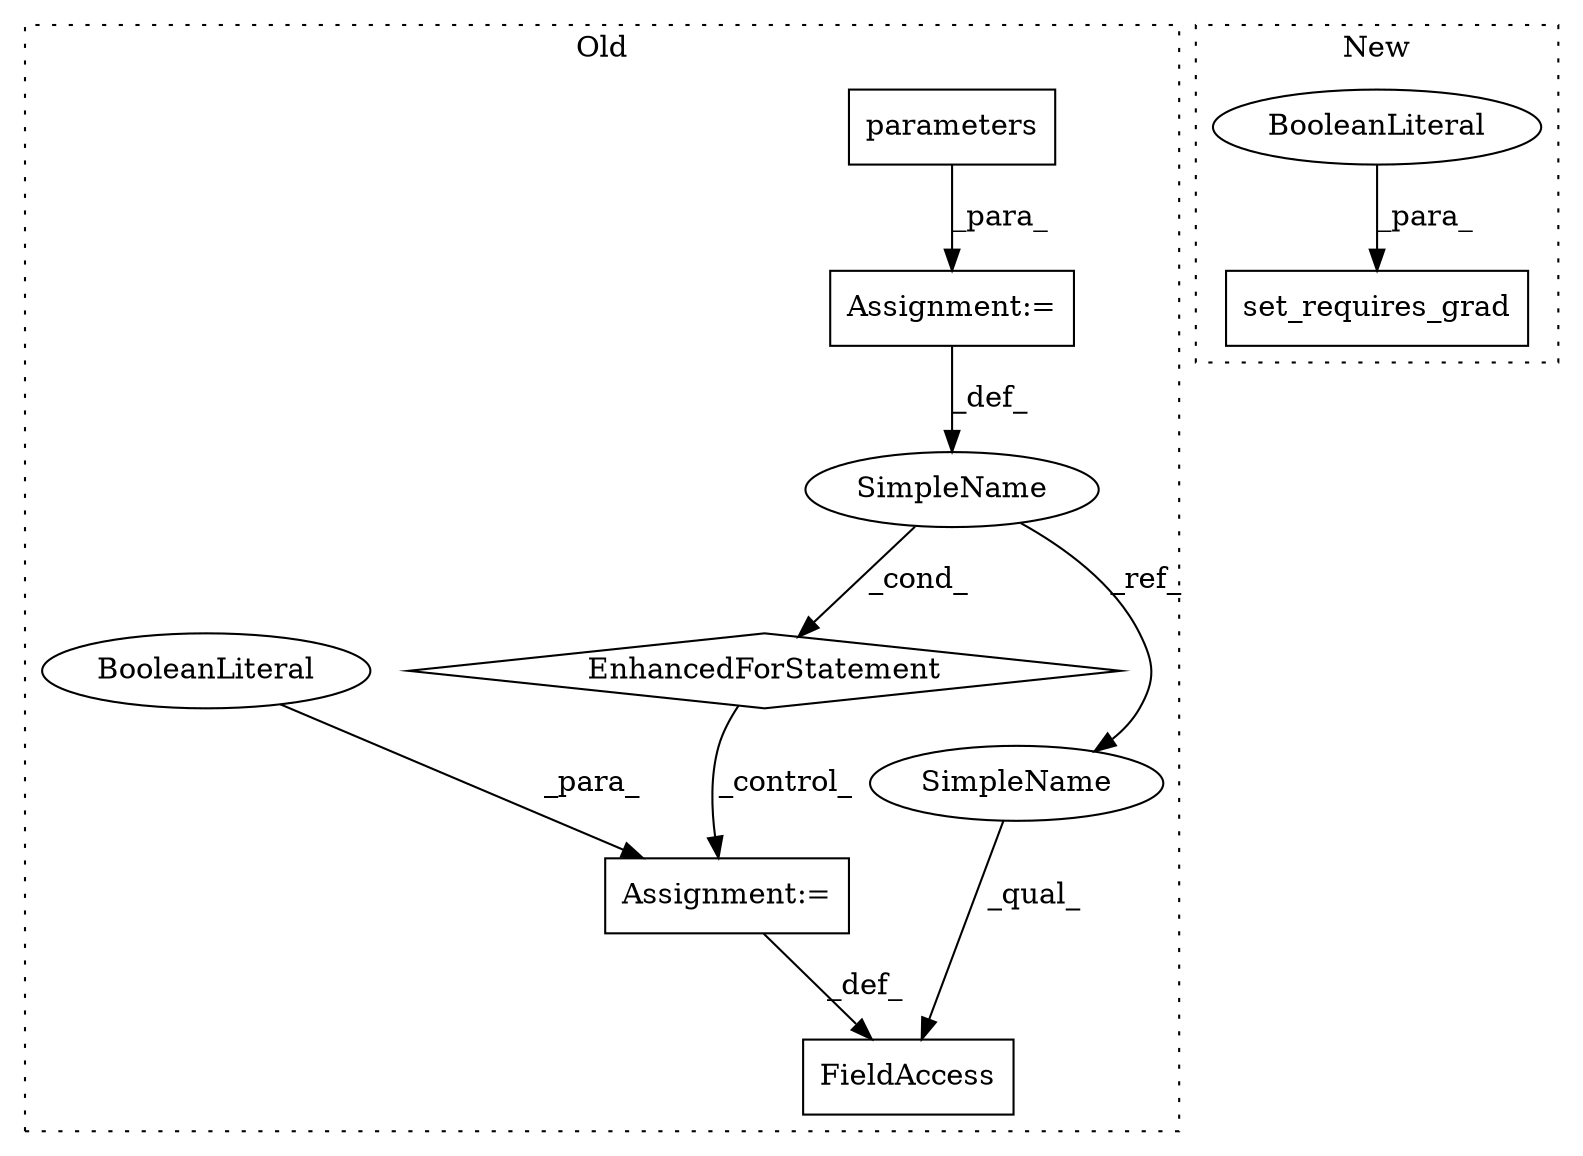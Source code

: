 digraph G {
subgraph cluster0 {
1 [label="EnhancedForStatement" a="70" s="634,725" l="61,2" shape="diamond"];
3 [label="Assignment:=" a="7" s="634,725" l="61,2" shape="box"];
4 [label="parameters" a="32" s="713" l="12" shape="box"];
5 [label="SimpleName" a="42" s="699" l="5" shape="ellipse"];
6 [label="FieldAccess" a="22" s="739" l="19" shape="box"];
8 [label="Assignment:=" a="7" s="758" l="1" shape="box"];
9 [label="BooleanLiteral" a="9" s="759" l="5" shape="ellipse"];
10 [label="SimpleName" a="42" s="739" l="5" shape="ellipse"];
label = "Old";
style="dotted";
}
subgraph cluster1 {
2 [label="set_requires_grad" a="32" s="666,695" l="18,1" shape="box"];
7 [label="BooleanLiteral" a="9" s="690" l="5" shape="ellipse"];
label = "New";
style="dotted";
}
1 -> 8 [label="_control_"];
3 -> 5 [label="_def_"];
4 -> 3 [label="_para_"];
5 -> 1 [label="_cond_"];
5 -> 10 [label="_ref_"];
7 -> 2 [label="_para_"];
8 -> 6 [label="_def_"];
9 -> 8 [label="_para_"];
10 -> 6 [label="_qual_"];
}